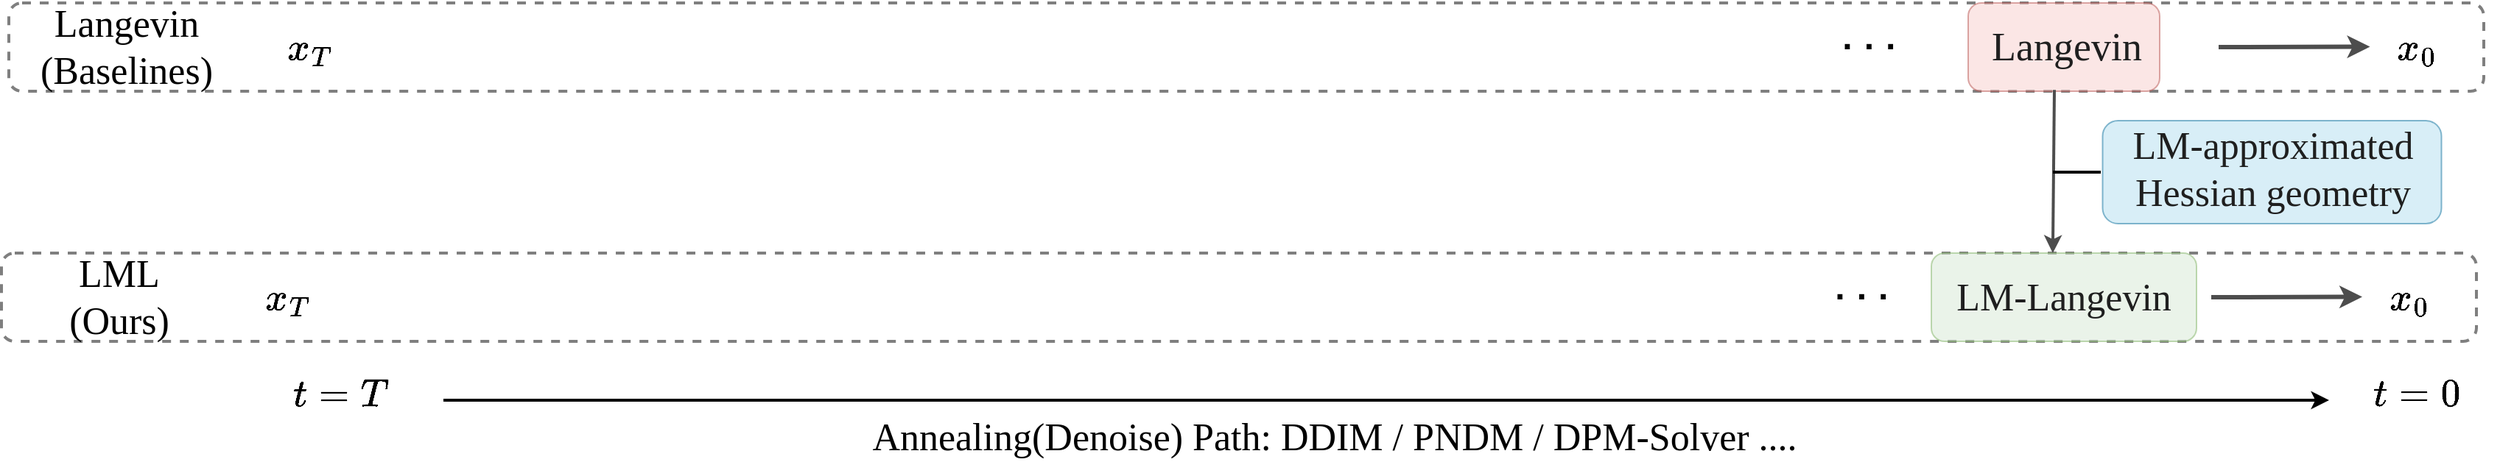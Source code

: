 <mxfile version="24.8.6">
  <diagram name="第 1 页" id="lS-i0Gt15iTJMl3-oWpZ">
    <mxGraphModel dx="3745" dy="1294" grid="1" gridSize="10" guides="1" tooltips="1" connect="1" arrows="1" fold="1" page="1" pageScale="1" pageWidth="1654" pageHeight="1169" math="1" shadow="0">
      <root>
        <mxCell id="0" />
        <mxCell id="1" parent="0" />
        <mxCell id="y4yGmVKCfS3PrLfLOZ-u-2" value="" style="rounded=1;whiteSpace=wrap;html=1;fillColor=none;strokeColor=#000000;opacity=50;dashed=1;strokeWidth=2;" parent="1" vertex="1">
          <mxGeometry x="-45" y="340" width="1680" height="60" as="geometry" />
        </mxCell>
        <mxCell id="y4yGmVKCfS3PrLfLOZ-u-14" value="" style="rounded=1;whiteSpace=wrap;html=1;fillColor=none;strokeColor=#000000;opacity=50;dashed=1;strokeWidth=2;" parent="1" vertex="1">
          <mxGeometry x="-40" y="170" width="1680" height="60" as="geometry" />
        </mxCell>
        <mxCell id="tqPr3qISnYxZAip9u7IL-3" value="" style="endArrow=classic;html=1;rounded=0;strokeWidth=2;" parent="1" edge="1">
          <mxGeometry width="50" height="50" relative="1" as="geometry">
            <mxPoint x="255" y="440" as="sourcePoint" />
            <mxPoint x="1535" y="440" as="targetPoint" />
          </mxGeometry>
        </mxCell>
        <mxCell id="tqPr3qISnYxZAip9u7IL-4" value="&lt;font style=&quot;font-size: 26px;&quot;&gt;$$t = T$$&lt;/font&gt;" style="text;html=1;align=center;verticalAlign=middle;whiteSpace=wrap;rounded=0;fontSize=26;fontFamily=Times New Roman;" parent="1" vertex="1">
          <mxGeometry x="120" y="420" width="130" height="30" as="geometry" />
        </mxCell>
        <mxCell id="tqPr3qISnYxZAip9u7IL-5" value="&lt;font style=&quot;font-size: 26px;&quot;&gt;$$t = 0$$&lt;/font&gt;" style="text;html=1;align=center;verticalAlign=middle;whiteSpace=wrap;rounded=0;fontSize=26;fontFamily=Times New Roman;" parent="1" vertex="1">
          <mxGeometry x="1565" y="420" width="60" height="30" as="geometry" />
        </mxCell>
        <mxCell id="tqPr3qISnYxZAip9u7IL-6" value="&lt;font style=&quot;font-size: 26px;&quot;&gt;Annealing(Denoise) Path: DDIM / PNDM / DPM-Solver ....&lt;/font&gt;" style="text;html=1;align=center;verticalAlign=middle;whiteSpace=wrap;rounded=0;fontSize=26;fontFamily=Times New Roman;" parent="1" vertex="1">
          <mxGeometry x="360" y="450" width="1000" height="30" as="geometry" />
        </mxCell>
        <mxCell id="tqPr3qISnYxZAip9u7IL-58" value="&lt;font style=&quot;font-size: 26px;&quot;&gt;$$x_T$$&lt;/font&gt;" style="text;html=1;align=center;verticalAlign=middle;whiteSpace=wrap;rounded=0;fontSize=26;fontFamily=Times New Roman;" parent="1" vertex="1">
          <mxGeometry x="85" y="355" width="130" height="30" as="geometry" />
        </mxCell>
        <mxCell id="y4yGmVKCfS3PrLfLOZ-u-1" value="&lt;font style=&quot;font-size: 26px;&quot;&gt;$$x_T$$&lt;/font&gt;" style="text;html=1;align=center;verticalAlign=middle;whiteSpace=wrap;rounded=0;fontSize=26;fontFamily=Times New Roman;" parent="1" vertex="1">
          <mxGeometry x="100" y="184.99" width="130" height="30" as="geometry" />
        </mxCell>
        <mxCell id="y4yGmVKCfS3PrLfLOZ-u-5" style="edgeStyle=orthogonalEdgeStyle;rounded=0;orthogonalLoop=1;jettySize=auto;html=1;exitX=0.5;exitY=1;exitDx=0;exitDy=0;" parent="1" source="tqPr3qISnYxZAip9u7IL-58" target="tqPr3qISnYxZAip9u7IL-58" edge="1">
          <mxGeometry relative="1" as="geometry" />
        </mxCell>
        <mxCell id="y4yGmVKCfS3PrLfLOZ-u-8" value="&lt;font style=&quot;font-size: 24px;&quot;&gt;&lt;b style=&quot;font-size: 24px;&quot;&gt;&amp;nbsp;· · ·&lt;/b&gt;&lt;/font&gt;" style="text;html=1;align=center;verticalAlign=middle;whiteSpace=wrap;rounded=0;fontSize=24;" parent="1" vertex="1">
          <mxGeometry x="1144.75" y="340" width="140" height="60" as="geometry" />
        </mxCell>
        <mxCell id="y4yGmVKCfS3PrLfLOZ-u-9" value="" style="endArrow=classic;html=1;rounded=0;strokeWidth=3;strokeColor=#4D4D4D;" parent="1" edge="1">
          <mxGeometry width="50" height="50" relative="1" as="geometry">
            <mxPoint x="1455" y="370" as="sourcePoint" />
            <mxPoint x="1557.5" y="369.78" as="targetPoint" />
          </mxGeometry>
        </mxCell>
        <mxCell id="y4yGmVKCfS3PrLfLOZ-u-10" value="&lt;font style=&quot;font-size: 26px;&quot;&gt;$$x_0$$&lt;/font&gt;" style="text;html=1;align=center;verticalAlign=middle;whiteSpace=wrap;rounded=0;fontSize=26;fontFamily=Times New Roman;" parent="1" vertex="1">
          <mxGeometry x="1535" y="355" width="110" height="30" as="geometry" />
        </mxCell>
        <mxCell id="y4yGmVKCfS3PrLfLOZ-u-15" value="&lt;div style=&quot;font-size: 26px;&quot;&gt;&lt;font style=&quot;font-size: 26px;&quot;&gt;LML&lt;/font&gt;&lt;/div&gt;&lt;font style=&quot;font-size: 26px;&quot;&gt;(Ours)&lt;/font&gt;" style="text;html=1;align=center;verticalAlign=middle;whiteSpace=wrap;rounded=0;fontSize=26;fontFamily=Times New Roman;" parent="1" vertex="1">
          <mxGeometry x="-15" y="355" width="100" height="30" as="geometry" />
        </mxCell>
        <mxCell id="ADp_13OqhtLV6-jOQkto-5" value="&lt;font style=&quot;font-size: 24px;&quot;&gt;&lt;b style=&quot;font-size: 24px;&quot;&gt;&amp;nbsp;· · ·&lt;/b&gt;&lt;/font&gt;" style="text;html=1;align=center;verticalAlign=middle;whiteSpace=wrap;rounded=0;fontSize=24;" parent="1" vertex="1">
          <mxGeometry x="1150" y="170" width="140" height="60" as="geometry" />
        </mxCell>
        <mxCell id="ADp_13OqhtLV6-jOQkto-6" value="" style="endArrow=classic;html=1;rounded=0;strokeWidth=3;strokeColor=#4D4D4D;" parent="1" edge="1">
          <mxGeometry width="50" height="50" relative="1" as="geometry">
            <mxPoint x="1460" y="200" as="sourcePoint" />
            <mxPoint x="1562.75" y="199.78" as="targetPoint" />
          </mxGeometry>
        </mxCell>
        <mxCell id="ADp_13OqhtLV6-jOQkto-7" value="&lt;div style=&quot;font-size: 26px;&quot;&gt;&lt;span style=&quot;font-size: 26px;&quot;&gt;Langevin&lt;/span&gt;&lt;/div&gt;&lt;div style=&quot;font-size: 26px;&quot;&gt;&lt;span style=&quot;font-size: 26px;&quot;&gt;(Baselines)&lt;/span&gt;&lt;/div&gt;" style="text;html=1;align=center;verticalAlign=middle;whiteSpace=wrap;rounded=0;fontSize=26;fontFamily=Times New Roman;" parent="1" vertex="1">
          <mxGeometry x="-10" y="184.99" width="100" height="30" as="geometry" />
        </mxCell>
        <mxCell id="ADp_13OqhtLV6-jOQkto-8" value="&lt;font style=&quot;font-size: 26px;&quot;&gt;$$x_0$$&lt;/font&gt;" style="text;html=1;align=center;verticalAlign=middle;whiteSpace=wrap;rounded=0;fontSize=26;fontFamily=Times New Roman;" parent="1" vertex="1">
          <mxGeometry x="1540" y="184.99" width="110" height="30" as="geometry" />
        </mxCell>
        <mxCell id="E4KFlrZBZKq98RAmflxi-3" value="" style="group" vertex="1" connectable="0" parent="1">
          <mxGeometry x="1265" y="340" width="180" height="60" as="geometry" />
        </mxCell>
        <mxCell id="E4KFlrZBZKq98RAmflxi-4" value="" style="rounded=1;whiteSpace=wrap;html=1;fillColor=#d5e8d4;strokeColor=#82b366;opacity=50;" vertex="1" parent="E4KFlrZBZKq98RAmflxi-3">
          <mxGeometry width="180" height="60" as="geometry" />
        </mxCell>
        <mxCell id="E4KFlrZBZKq98RAmflxi-5" value="&lt;span style=&quot;color: rgb(31, 31, 31); text-align: left; font-size: 26px;&quot;&gt;LM-Langevin&lt;/span&gt;" style="rounded=1;whiteSpace=wrap;html=1;fillColor=none;strokeColor=none;opacity=30;gradientColor=none;fontFamily=Times New Roman;" vertex="1" parent="E4KFlrZBZKq98RAmflxi-3">
          <mxGeometry x="10" y="6.87" width="160" height="46.25" as="geometry" />
        </mxCell>
        <mxCell id="E4KFlrZBZKq98RAmflxi-7" value="" style="group" vertex="1" connectable="0" parent="1">
          <mxGeometry x="1290" y="170" width="130" height="60" as="geometry" />
        </mxCell>
        <mxCell id="tqPr3qISnYxZAip9u7IL-50" value="" style="rounded=1;whiteSpace=wrap;html=1;fillColor=#f8cecc;strokeColor=#b85450;opacity=50;" parent="E4KFlrZBZKq98RAmflxi-7" vertex="1">
          <mxGeometry width="130" height="60" as="geometry" />
        </mxCell>
        <mxCell id="tqPr3qISnYxZAip9u7IL-51" value="&lt;span style=&quot;color: rgb(31, 31, 31); text-align: left; font-size: 27px;&quot;&gt;Langevin&lt;/span&gt;" style="rounded=1;whiteSpace=wrap;html=1;fillColor=none;strokeColor=none;opacity=30;gradientColor=none;fontFamily=Times New Roman;" parent="E4KFlrZBZKq98RAmflxi-7" vertex="1">
          <mxGeometry x="2.5" y="6.87" width="127.5" height="46.25" as="geometry" />
        </mxCell>
        <mxCell id="E4KFlrZBZKq98RAmflxi-8" value="" style="group;movable=1;resizable=1;rotatable=1;deletable=1;editable=1;locked=0;connectable=1;" vertex="1" connectable="0" parent="1">
          <mxGeometry x="1347.5" y="250" width="297.5" height="70" as="geometry" />
        </mxCell>
        <mxCell id="tqPr3qISnYxZAip9u7IL-52" value="" style="rounded=1;whiteSpace=wrap;html=1;fillColor=#b1ddf0;strokeColor=#10739e;opacity=50;" parent="E4KFlrZBZKq98RAmflxi-8" vertex="1">
          <mxGeometry x="33.75" width="230" height="70" as="geometry" />
        </mxCell>
        <mxCell id="tqPr3qISnYxZAip9u7IL-53" value="&lt;span style=&quot;color: rgb(31, 31, 31); text-align: left; font-size: 26px;&quot;&gt;LM-approximated&lt;/span&gt;&lt;div style=&quot;font-size: 26px;&quot;&gt;&lt;span style=&quot;color: rgb(31, 31, 31); text-align: left;&quot;&gt;Hessian geometry&lt;/span&gt;&lt;/div&gt;" style="rounded=1;whiteSpace=wrap;html=1;fillColor=none;strokeColor=none;opacity=30;gradientColor=none;fontFamily=Times New Roman;" parent="E4KFlrZBZKq98RAmflxi-8" vertex="1">
          <mxGeometry y="9.38" width="297.5" height="46.25" as="geometry" />
        </mxCell>
        <mxCell id="E4KFlrZBZKq98RAmflxi-12" value="" style="endArrow=classic;html=1;rounded=0;strokeWidth=2;strokeColor=#4D4D4D;exitX=0.45;exitY=0.986;exitDx=0;exitDy=0;exitPerimeter=0;entryX=0.458;entryY=0;entryDx=0;entryDy=0;entryPerimeter=0;" edge="1" parent="1" source="tqPr3qISnYxZAip9u7IL-50" target="E4KFlrZBZKq98RAmflxi-4">
          <mxGeometry width="50" height="50" relative="1" as="geometry">
            <mxPoint x="1347.5" y="235" as="sourcePoint" />
            <mxPoint x="1347.5" y="335" as="targetPoint" />
          </mxGeometry>
        </mxCell>
        <mxCell id="E4KFlrZBZKq98RAmflxi-14" value="" style="endArrow=none;html=1;rounded=0;strokeWidth=2;" edge="1" parent="1">
          <mxGeometry width="50" height="50" relative="1" as="geometry">
            <mxPoint x="1347.5" y="285" as="sourcePoint" />
            <mxPoint x="1380" y="285" as="targetPoint" />
          </mxGeometry>
        </mxCell>
      </root>
    </mxGraphModel>
  </diagram>
</mxfile>
